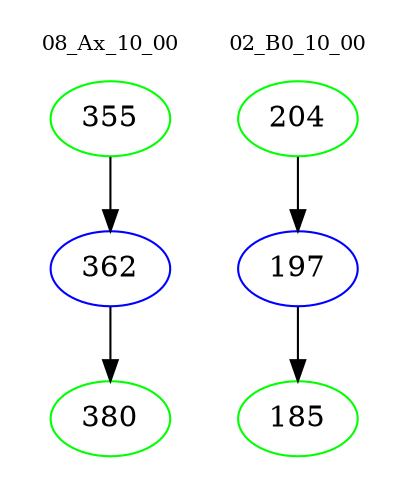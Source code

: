 digraph{
subgraph cluster_0 {
color = white
label = "08_Ax_10_00";
fontsize=10;
T0_355 [label="355", color="green"]
T0_355 -> T0_362 [color="black"]
T0_362 [label="362", color="blue"]
T0_362 -> T0_380 [color="black"]
T0_380 [label="380", color="green"]
}
subgraph cluster_1 {
color = white
label = "02_B0_10_00";
fontsize=10;
T1_204 [label="204", color="green"]
T1_204 -> T1_197 [color="black"]
T1_197 [label="197", color="blue"]
T1_197 -> T1_185 [color="black"]
T1_185 [label="185", color="green"]
}
}

